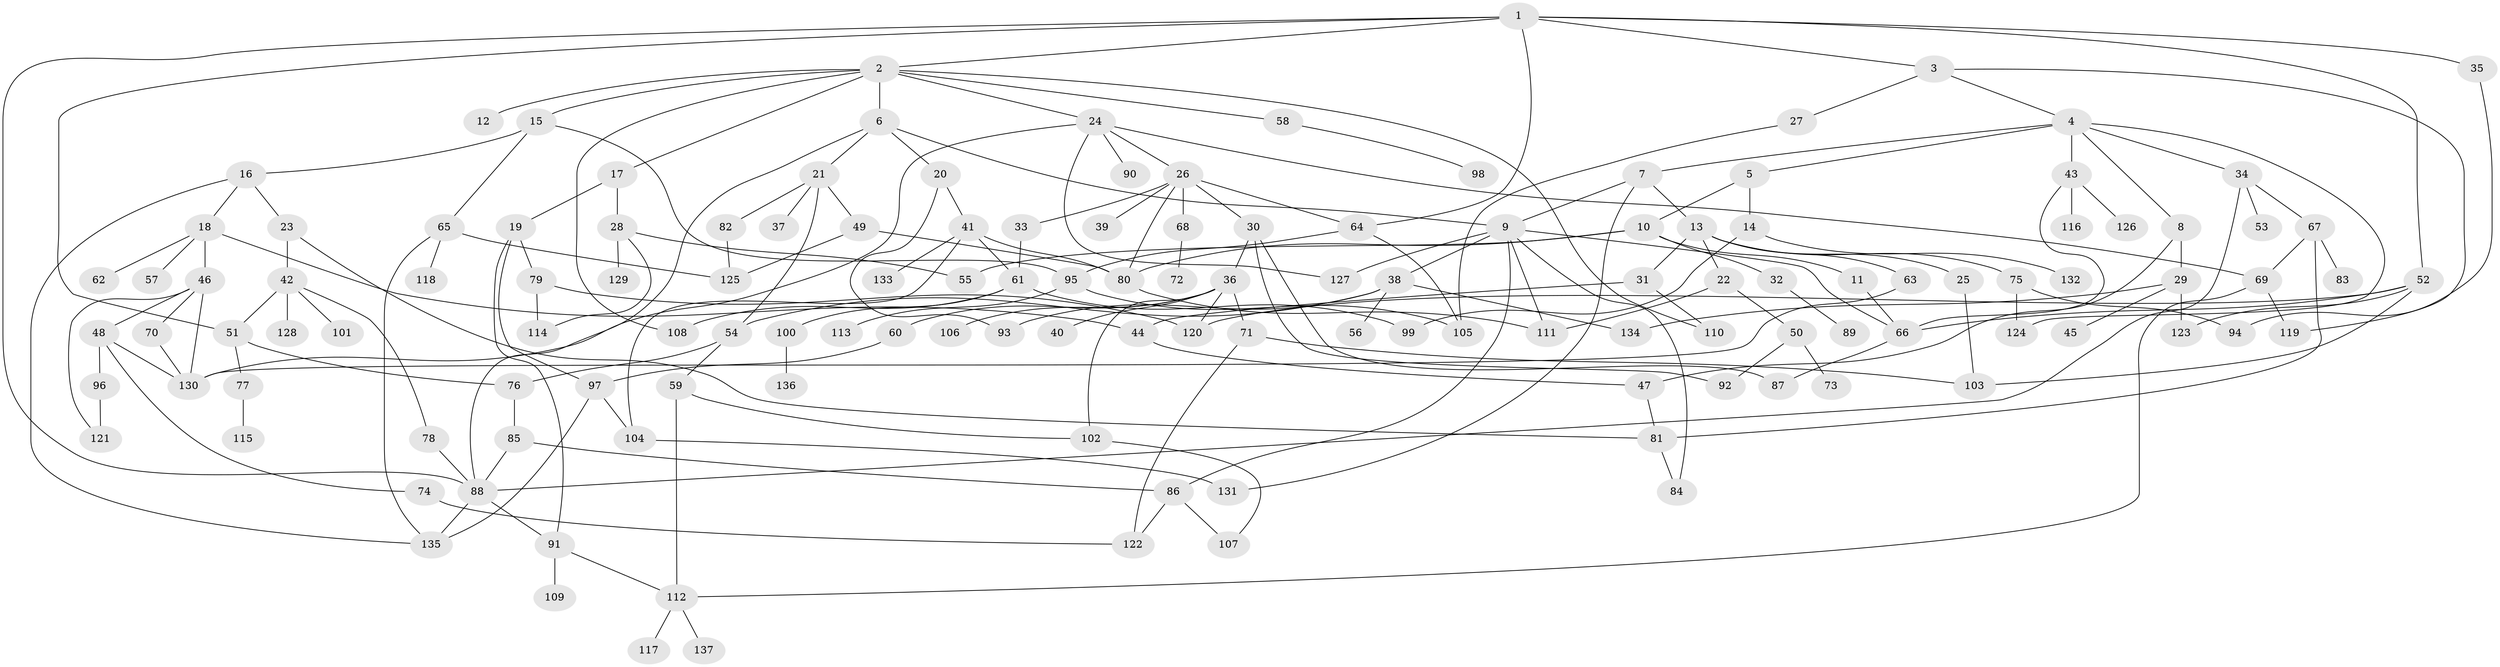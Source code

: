 // coarse degree distribution, {9: 0.04878048780487805, 4: 0.13414634146341464, 7: 0.024390243902439025, 3: 0.17073170731707318, 10: 0.012195121951219513, 8: 0.036585365853658534, 5: 0.07317073170731707, 2: 0.18292682926829268, 1: 0.2682926829268293, 6: 0.036585365853658534, 14: 0.012195121951219513}
// Generated by graph-tools (version 1.1) at 2025/17/03/04/25 18:17:03]
// undirected, 137 vertices, 202 edges
graph export_dot {
graph [start="1"]
  node [color=gray90,style=filled];
  1;
  2;
  3;
  4;
  5;
  6;
  7;
  8;
  9;
  10;
  11;
  12;
  13;
  14;
  15;
  16;
  17;
  18;
  19;
  20;
  21;
  22;
  23;
  24;
  25;
  26;
  27;
  28;
  29;
  30;
  31;
  32;
  33;
  34;
  35;
  36;
  37;
  38;
  39;
  40;
  41;
  42;
  43;
  44;
  45;
  46;
  47;
  48;
  49;
  50;
  51;
  52;
  53;
  54;
  55;
  56;
  57;
  58;
  59;
  60;
  61;
  62;
  63;
  64;
  65;
  66;
  67;
  68;
  69;
  70;
  71;
  72;
  73;
  74;
  75;
  76;
  77;
  78;
  79;
  80;
  81;
  82;
  83;
  84;
  85;
  86;
  87;
  88;
  89;
  90;
  91;
  92;
  93;
  94;
  95;
  96;
  97;
  98;
  99;
  100;
  101;
  102;
  103;
  104;
  105;
  106;
  107;
  108;
  109;
  110;
  111;
  112;
  113;
  114;
  115;
  116;
  117;
  118;
  119;
  120;
  121;
  122;
  123;
  124;
  125;
  126;
  127;
  128;
  129;
  130;
  131;
  132;
  133;
  134;
  135;
  136;
  137;
  1 -- 2;
  1 -- 3;
  1 -- 35;
  1 -- 51;
  1 -- 52;
  1 -- 64;
  1 -- 88;
  2 -- 6;
  2 -- 12;
  2 -- 15;
  2 -- 17;
  2 -- 24;
  2 -- 58;
  2 -- 110;
  2 -- 108;
  3 -- 4;
  3 -- 27;
  3 -- 119;
  4 -- 5;
  4 -- 7;
  4 -- 8;
  4 -- 34;
  4 -- 43;
  4 -- 124;
  5 -- 10;
  5 -- 14;
  6 -- 20;
  6 -- 21;
  6 -- 88;
  6 -- 9;
  7 -- 9;
  7 -- 13;
  7 -- 131;
  8 -- 29;
  8 -- 47;
  9 -- 38;
  9 -- 111;
  9 -- 84;
  9 -- 66;
  9 -- 127;
  9 -- 86;
  10 -- 11;
  10 -- 32;
  10 -- 55;
  10 -- 80;
  11 -- 66;
  13 -- 22;
  13 -- 25;
  13 -- 31;
  13 -- 63;
  13 -- 75;
  14 -- 132;
  14 -- 99;
  15 -- 16;
  15 -- 65;
  15 -- 95;
  16 -- 18;
  16 -- 23;
  16 -- 135;
  17 -- 19;
  17 -- 28;
  18 -- 44;
  18 -- 46;
  18 -- 57;
  18 -- 62;
  19 -- 79;
  19 -- 97;
  19 -- 91;
  20 -- 41;
  20 -- 93;
  21 -- 37;
  21 -- 49;
  21 -- 54;
  21 -- 82;
  22 -- 50;
  22 -- 111;
  23 -- 42;
  23 -- 81;
  24 -- 26;
  24 -- 69;
  24 -- 90;
  24 -- 127;
  24 -- 130;
  25 -- 103;
  26 -- 30;
  26 -- 33;
  26 -- 39;
  26 -- 68;
  26 -- 80;
  26 -- 64;
  27 -- 105;
  28 -- 114;
  28 -- 129;
  28 -- 55;
  29 -- 45;
  29 -- 134;
  29 -- 123;
  30 -- 36;
  30 -- 87;
  30 -- 92;
  31 -- 110;
  31 -- 44;
  32 -- 89;
  33 -- 61;
  34 -- 53;
  34 -- 67;
  34 -- 88;
  35 -- 94;
  36 -- 40;
  36 -- 60;
  36 -- 71;
  36 -- 102;
  36 -- 106;
  36 -- 120;
  38 -- 56;
  38 -- 93;
  38 -- 134;
  38 -- 54;
  41 -- 61;
  41 -- 133;
  41 -- 104;
  41 -- 80;
  42 -- 78;
  42 -- 101;
  42 -- 128;
  42 -- 51;
  43 -- 116;
  43 -- 126;
  43 -- 66;
  44 -- 47;
  46 -- 48;
  46 -- 70;
  46 -- 121;
  46 -- 130;
  47 -- 81;
  48 -- 74;
  48 -- 96;
  48 -- 130;
  49 -- 125;
  49 -- 80;
  50 -- 73;
  50 -- 92;
  51 -- 76;
  51 -- 77;
  52 -- 120;
  52 -- 123;
  52 -- 66;
  52 -- 103;
  54 -- 59;
  54 -- 76;
  58 -- 98;
  59 -- 102;
  59 -- 112;
  60 -- 97;
  61 -- 99;
  61 -- 100;
  61 -- 108;
  63 -- 130;
  64 -- 95;
  64 -- 105;
  65 -- 118;
  65 -- 135;
  65 -- 125;
  66 -- 87;
  67 -- 83;
  67 -- 81;
  67 -- 69;
  68 -- 72;
  69 -- 112;
  69 -- 119;
  70 -- 130;
  71 -- 122;
  71 -- 103;
  74 -- 122;
  75 -- 124;
  75 -- 94;
  76 -- 85;
  77 -- 115;
  78 -- 88;
  79 -- 114;
  79 -- 120;
  80 -- 111;
  81 -- 84;
  82 -- 125;
  85 -- 86;
  85 -- 88;
  86 -- 107;
  86 -- 122;
  88 -- 91;
  88 -- 135;
  91 -- 109;
  91 -- 112;
  95 -- 113;
  95 -- 105;
  96 -- 121;
  97 -- 104;
  97 -- 135;
  100 -- 136;
  102 -- 107;
  104 -- 131;
  112 -- 117;
  112 -- 137;
}
